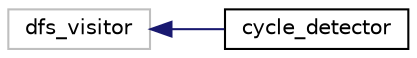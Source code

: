 digraph "Graphical Class Hierarchy"
{
 // LATEX_PDF_SIZE
  edge [fontname="Helvetica",fontsize="10",labelfontname="Helvetica",labelfontsize="10"];
  node [fontname="Helvetica",fontsize="10",shape=record];
  rankdir="LR";
  Node18 [label="dfs_visitor",height=0.2,width=0.4,color="grey75", fillcolor="white", style="filled",tooltip=" "];
  Node18 -> Node0 [dir="back",color="midnightblue",fontsize="10",style="solid",fontname="Helvetica"];
  Node0 [label="cycle_detector",height=0.2,width=0.4,color="black", fillcolor="white", style="filled",URL="$structcycle__detector.html",tooltip=" "];
}
